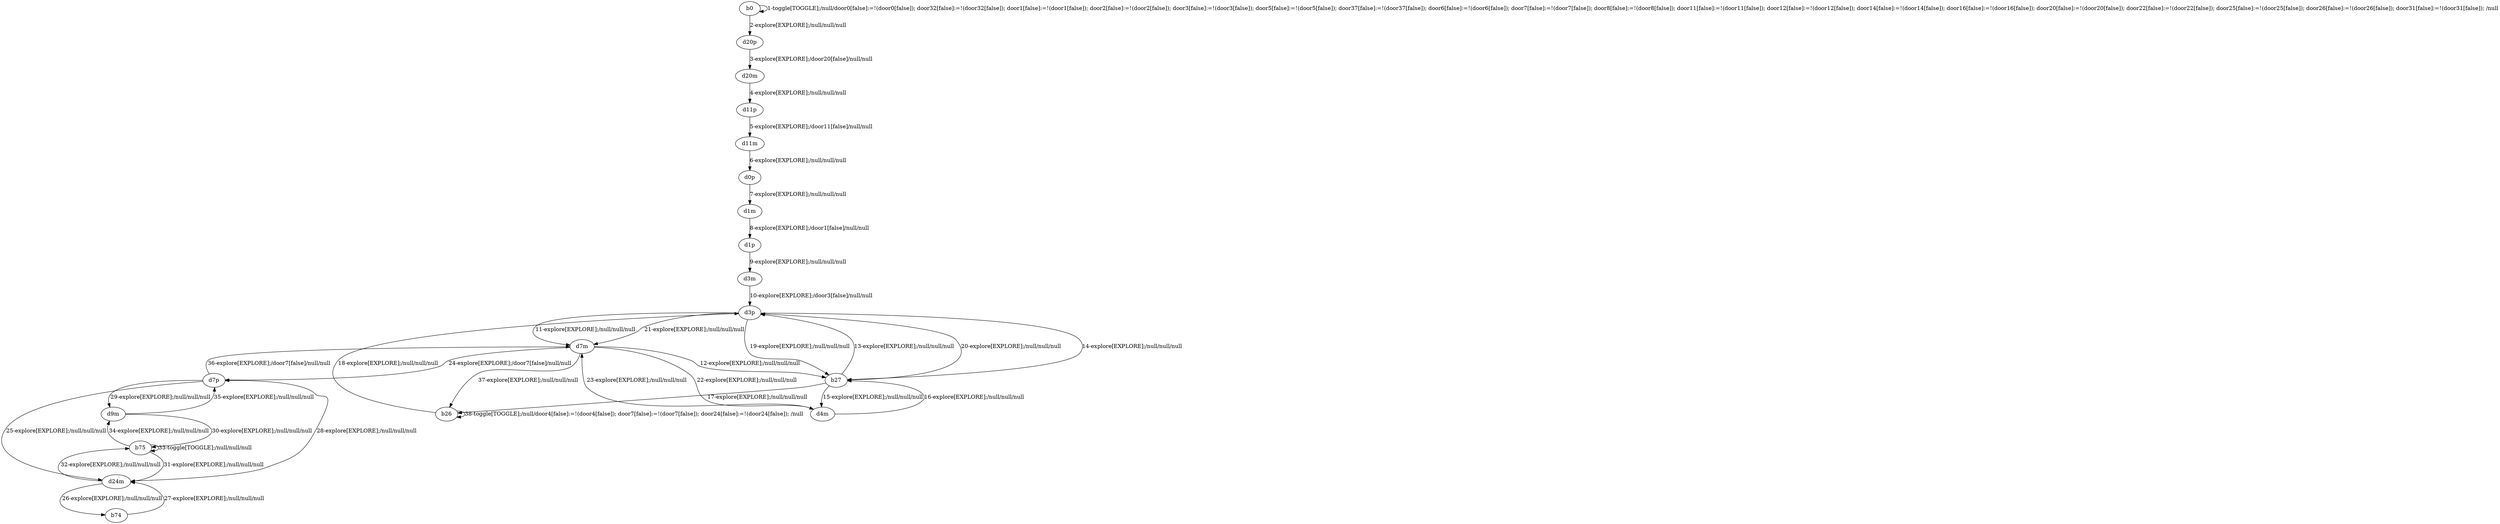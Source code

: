 # Total number of goals covered by this test: 1
# d7m --> b26

digraph g {
"b0" -> "b0" [label = "1-toggle[TOGGLE];/null/door0[false]:=!(door0[false]); door32[false]:=!(door32[false]); door1[false]:=!(door1[false]); door2[false]:=!(door2[false]); door3[false]:=!(door3[false]); door5[false]:=!(door5[false]); door37[false]:=!(door37[false]); door6[false]:=!(door6[false]); door7[false]:=!(door7[false]); door8[false]:=!(door8[false]); door11[false]:=!(door11[false]); door12[false]:=!(door12[false]); door14[false]:=!(door14[false]); door16[false]:=!(door16[false]); door20[false]:=!(door20[false]); door22[false]:=!(door22[false]); door25[false]:=!(door25[false]); door26[false]:=!(door26[false]); door31[false]:=!(door31[false]); /null"];
"b0" -> "d20p" [label = "2-explore[EXPLORE];/null/null/null"];
"d20p" -> "d20m" [label = "3-explore[EXPLORE];/door20[false]/null/null"];
"d20m" -> "d11p" [label = "4-explore[EXPLORE];/null/null/null"];
"d11p" -> "d11m" [label = "5-explore[EXPLORE];/door11[false]/null/null"];
"d11m" -> "d0p" [label = "6-explore[EXPLORE];/null/null/null"];
"d0p" -> "d1m" [label = "7-explore[EXPLORE];/null/null/null"];
"d1m" -> "d1p" [label = "8-explore[EXPLORE];/door1[false]/null/null"];
"d1p" -> "d3m" [label = "9-explore[EXPLORE];/null/null/null"];
"d3m" -> "d3p" [label = "10-explore[EXPLORE];/door3[false]/null/null"];
"d3p" -> "d7m" [label = "11-explore[EXPLORE];/null/null/null"];
"d7m" -> "b27" [label = "12-explore[EXPLORE];/null/null/null"];
"b27" -> "d3p" [label = "13-explore[EXPLORE];/null/null/null"];
"d3p" -> "b27" [label = "14-explore[EXPLORE];/null/null/null"];
"b27" -> "d4m" [label = "15-explore[EXPLORE];/null/null/null"];
"d4m" -> "b27" [label = "16-explore[EXPLORE];/null/null/null"];
"b27" -> "b26" [label = "17-explore[EXPLORE];/null/null/null"];
"b26" -> "d3p" [label = "18-explore[EXPLORE];/null/null/null"];
"d3p" -> "b27" [label = "19-explore[EXPLORE];/null/null/null"];
"b27" -> "d3p" [label = "20-explore[EXPLORE];/null/null/null"];
"d3p" -> "d7m" [label = "21-explore[EXPLORE];/null/null/null"];
"d7m" -> "d4m" [label = "22-explore[EXPLORE];/null/null/null"];
"d4m" -> "d7m" [label = "23-explore[EXPLORE];/null/null/null"];
"d7m" -> "d7p" [label = "24-explore[EXPLORE];/door7[false]/null/null"];
"d7p" -> "d24m" [label = "25-explore[EXPLORE];/null/null/null"];
"d24m" -> "b74" [label = "26-explore[EXPLORE];/null/null/null"];
"b74" -> "d24m" [label = "27-explore[EXPLORE];/null/null/null"];
"d24m" -> "d7p" [label = "28-explore[EXPLORE];/null/null/null"];
"d7p" -> "d9m" [label = "29-explore[EXPLORE];/null/null/null"];
"d9m" -> "b75" [label = "30-explore[EXPLORE];/null/null/null"];
"b75" -> "d24m" [label = "31-explore[EXPLORE];/null/null/null"];
"d24m" -> "b75" [label = "32-explore[EXPLORE];/null/null/null"];
"b75" -> "b75" [label = "33-toggle[TOGGLE];/null/null/null"];
"b75" -> "d9m" [label = "34-explore[EXPLORE];/null/null/null"];
"d9m" -> "d7p" [label = "35-explore[EXPLORE];/null/null/null"];
"d7p" -> "d7m" [label = "36-explore[EXPLORE];/door7[false]/null/null"];
"d7m" -> "b26" [label = "37-explore[EXPLORE];/null/null/null"];
"b26" -> "b26" [label = "38-toggle[TOGGLE];/null/door4[false]:=!(door4[false]); door7[false]:=!(door7[false]); door24[false]:=!(door24[false]); /null"];
}